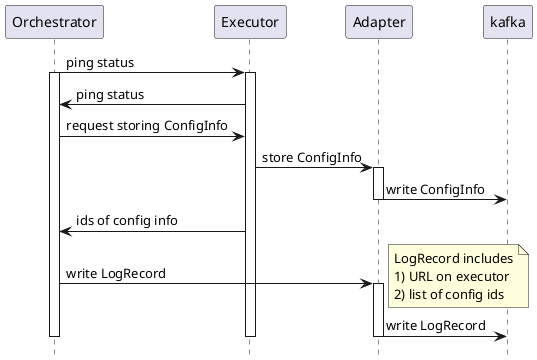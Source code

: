@startuml
hide footbox

Orchestrator -> Executor: ping status
activate Orchestrator
activate Executor
Orchestrator <- Executor: ping status
Orchestrator -> Executor: request storing ConfigInfo
Executor -> Adapter: store ConfigInfo
activate Adapter
Adapter -> kafka: write ConfigInfo
deactivate Adapter
Orchestrator <- Executor: ids of config info
Orchestrator -> Adapter: write LogRecord
activate Adapter
note right
    LogRecord includes
    1) URL on executor
    2) list of config ids
end note
Adapter -> kafka: write LogRecord
deactivate Adapter
deactivate Executor
deactivate Orchestrator





@enduml